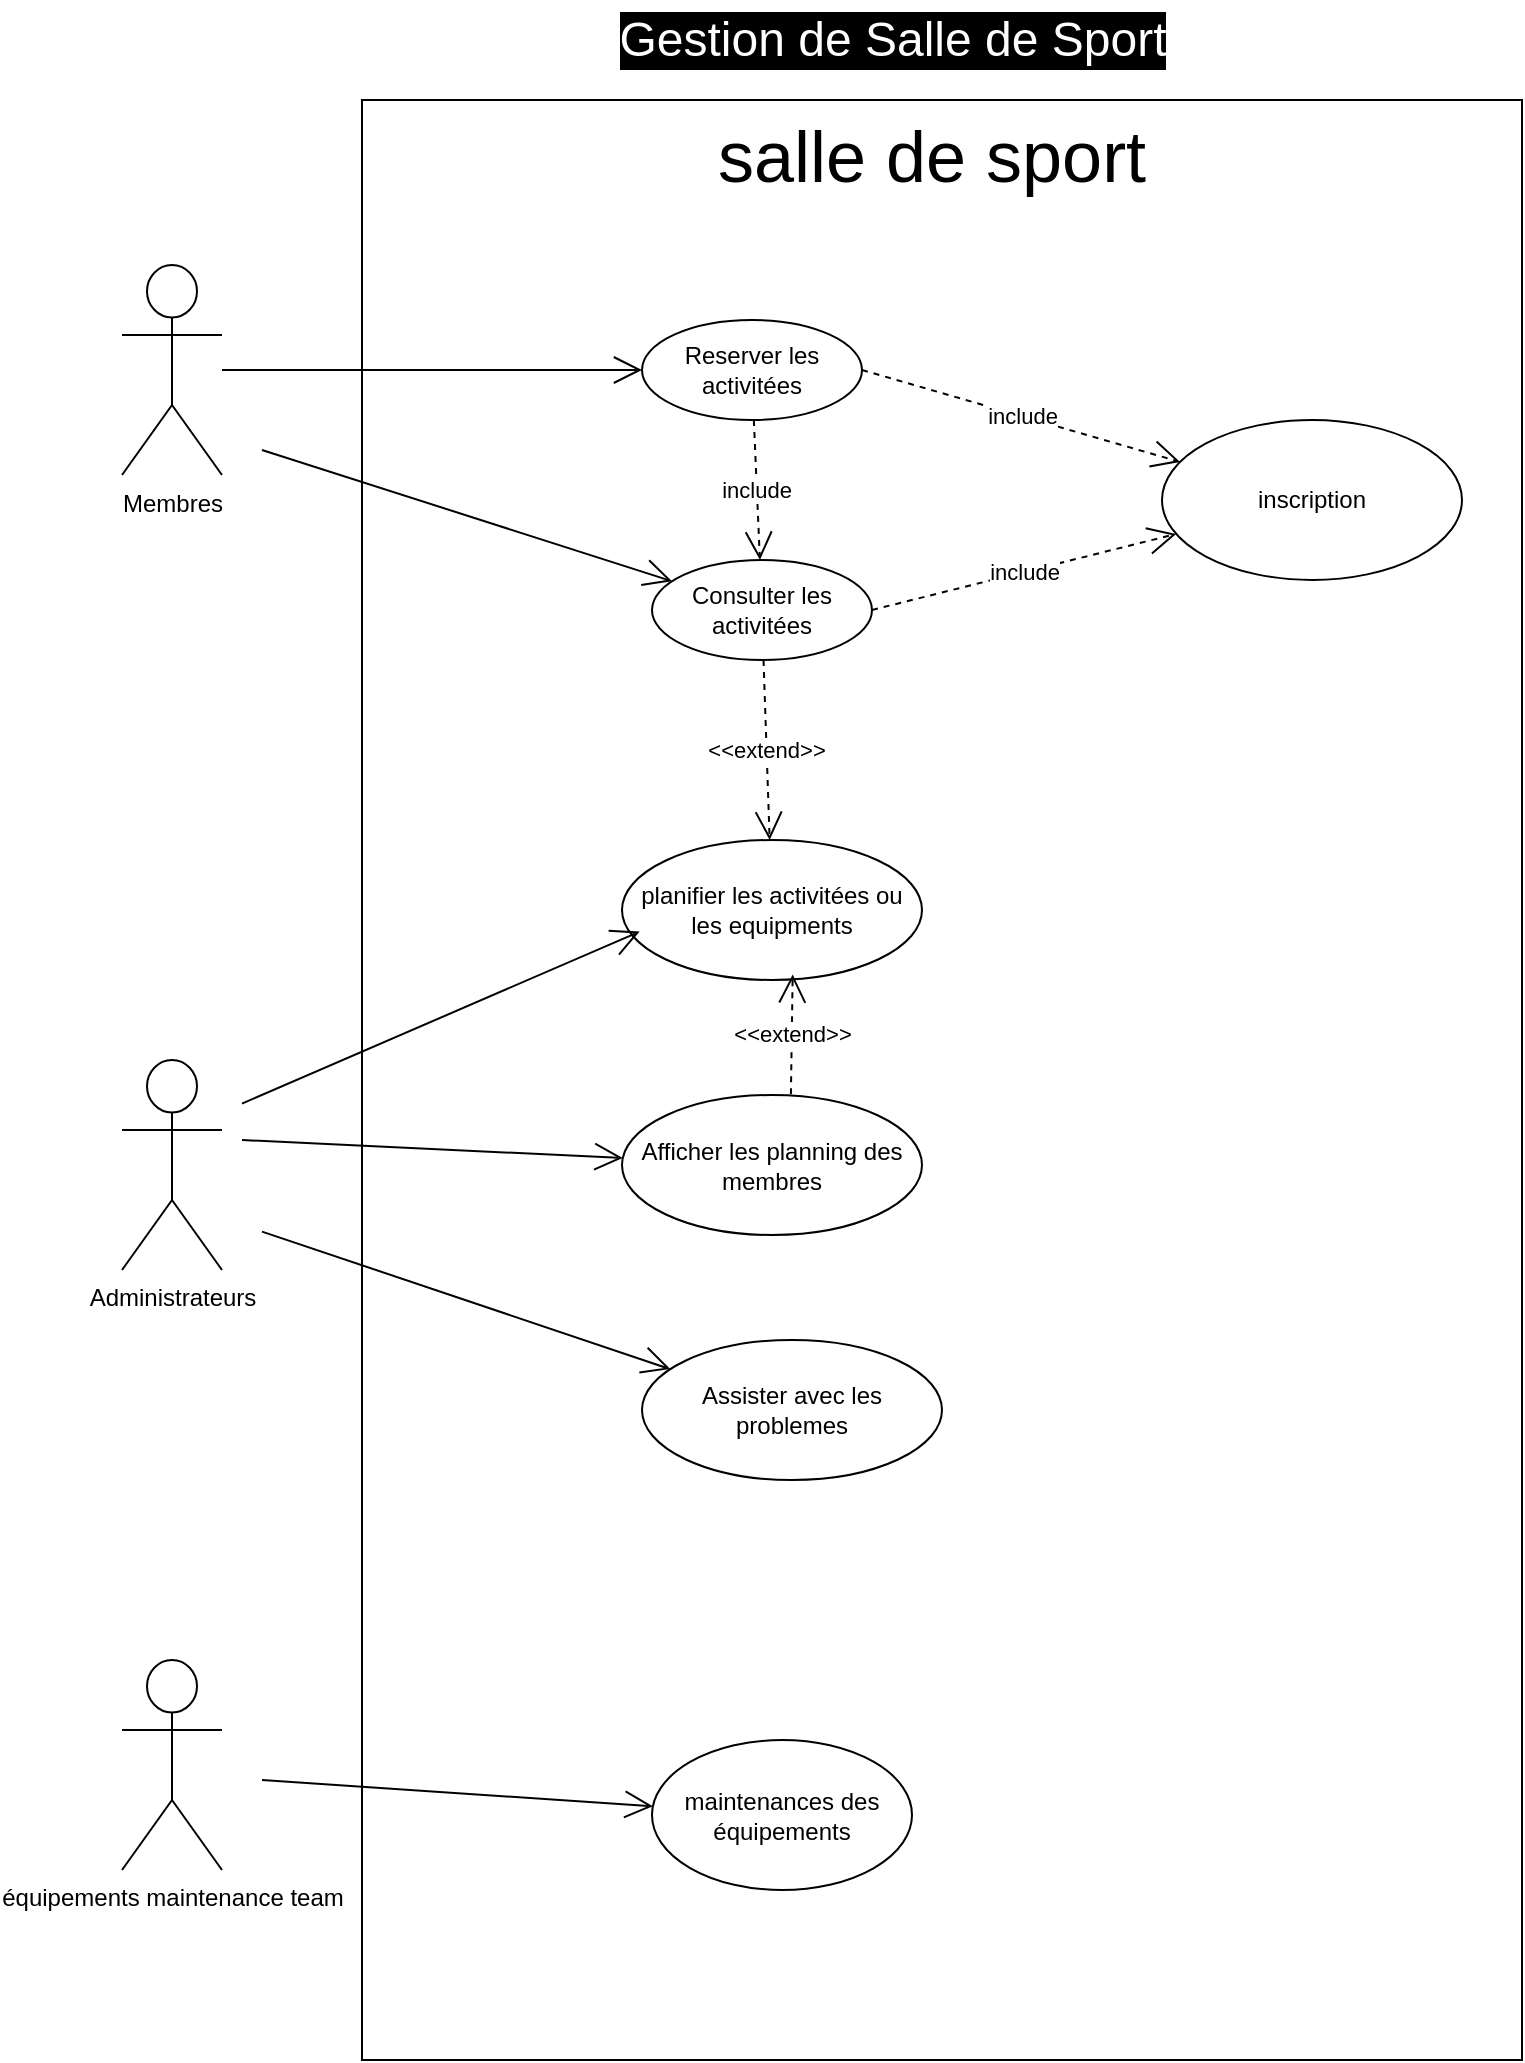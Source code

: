 <mxfile version="25.0.3">
  <diagram name="Page-1" id="EmyRBmUWxBnOAxm2vYun">
    <mxGraphModel dx="1149" dy="1673" grid="1" gridSize="10" guides="1" tooltips="1" connect="1" arrows="1" fold="1" page="1" pageScale="1" pageWidth="827" pageHeight="1169" math="0" shadow="0">
      <root>
        <mxCell id="0" />
        <mxCell id="1" parent="0" />
        <mxCell id="mCSiZ58ClOPkAgfMWmQi-1" value="Membres" style="shape=umlActor;verticalLabelPosition=bottom;verticalAlign=top;html=1;" parent="1" vertex="1">
          <mxGeometry x="110" y="122.5" width="50" height="105" as="geometry" />
        </mxCell>
        <mxCell id="mCSiZ58ClOPkAgfMWmQi-4" value="&lt;font style=&quot;font-size: 36px;&quot;&gt;salle de sport&amp;nbsp;&lt;/font&gt;" style="html=1;whiteSpace=wrap;verticalAlign=top;align=center;" parent="1" vertex="1">
          <mxGeometry x="230" y="40" width="580" height="980" as="geometry" />
        </mxCell>
        <mxCell id="mCSiZ58ClOPkAgfMWmQi-5" value="&lt;font style=&quot;font-size: 24px;&quot;&gt;Gestion de Salle de Sport&lt;/font&gt;" style="text;html=1;align=center;verticalAlign=middle;resizable=0;points=[];autosize=1;strokeColor=none;fillColor=none;labelBackgroundColor=#000000;fontColor=#FFFFFF;" parent="1" vertex="1">
          <mxGeometry x="345" y="-10" width="300" height="40" as="geometry" />
        </mxCell>
        <mxCell id="mCSiZ58ClOPkAgfMWmQi-6" value="inscription" style="ellipse;whiteSpace=wrap;html=1;" parent="1" vertex="1">
          <mxGeometry x="630" y="200" width="150" height="80" as="geometry" />
        </mxCell>
        <mxCell id="mCSiZ58ClOPkAgfMWmQi-7" value="Reserver les activitées" style="ellipse;whiteSpace=wrap;html=1;" parent="1" vertex="1">
          <mxGeometry x="370" y="150" width="110" height="50" as="geometry" />
        </mxCell>
        <mxCell id="mCSiZ58ClOPkAgfMWmQi-8" value="Consulter les activitées" style="ellipse;whiteSpace=wrap;html=1;" parent="1" vertex="1">
          <mxGeometry x="375" y="270" width="110" height="50" as="geometry" />
        </mxCell>
        <mxCell id="mCSiZ58ClOPkAgfMWmQi-13" value="" style="endArrow=open;endFill=1;endSize=12;html=1;rounded=0;" parent="1" source="mCSiZ58ClOPkAgfMWmQi-1" target="mCSiZ58ClOPkAgfMWmQi-7" edge="1">
          <mxGeometry width="160" relative="1" as="geometry">
            <mxPoint x="170" y="195" as="sourcePoint" />
            <mxPoint x="320" y="135" as="targetPoint" />
          </mxGeometry>
        </mxCell>
        <mxCell id="mCSiZ58ClOPkAgfMWmQi-15" value="" style="endArrow=open;endFill=1;endSize=12;html=1;rounded=0;" parent="1" target="mCSiZ58ClOPkAgfMWmQi-8" edge="1">
          <mxGeometry width="160" relative="1" as="geometry">
            <mxPoint x="180" y="215" as="sourcePoint" />
            <mxPoint x="340" y="215" as="targetPoint" />
          </mxGeometry>
        </mxCell>
        <mxCell id="mCSiZ58ClOPkAgfMWmQi-18" value="Administrateurs" style="shape=umlActor;verticalLabelPosition=bottom;verticalAlign=top;html=1;" parent="1" vertex="1">
          <mxGeometry x="110" y="520" width="50" height="105" as="geometry" />
        </mxCell>
        <mxCell id="mCSiZ58ClOPkAgfMWmQi-19" value="planifier les activitées ou les equipments" style="ellipse;whiteSpace=wrap;html=1;" parent="1" vertex="1">
          <mxGeometry x="360" y="410" width="150" height="70" as="geometry" />
        </mxCell>
        <mxCell id="mCSiZ58ClOPkAgfMWmQi-20" value="Afficher les planning des membres" style="ellipse;whiteSpace=wrap;html=1;" parent="1" vertex="1">
          <mxGeometry x="360" y="537.5" width="150" height="70" as="geometry" />
        </mxCell>
        <mxCell id="mCSiZ58ClOPkAgfMWmQi-21" value="Assister avec les problemes" style="ellipse;whiteSpace=wrap;html=1;" parent="1" vertex="1">
          <mxGeometry x="370" y="660" width="150" height="70" as="geometry" />
        </mxCell>
        <mxCell id="mCSiZ58ClOPkAgfMWmQi-22" value="" style="endArrow=open;endFill=1;endSize=12;html=1;rounded=0;entryX=0.059;entryY=0.654;entryDx=0;entryDy=0;entryPerimeter=0;" parent="1" target="mCSiZ58ClOPkAgfMWmQi-19" edge="1">
          <mxGeometry width="160" relative="1" as="geometry">
            <mxPoint x="170" y="541.79" as="sourcePoint" />
            <mxPoint x="330" y="541.79" as="targetPoint" />
          </mxGeometry>
        </mxCell>
        <mxCell id="mCSiZ58ClOPkAgfMWmQi-23" value="" style="endArrow=open;endFill=1;endSize=12;html=1;rounded=0;" parent="1" target="mCSiZ58ClOPkAgfMWmQi-21" edge="1">
          <mxGeometry width="160" relative="1" as="geometry">
            <mxPoint x="180" y="605.79" as="sourcePoint" />
            <mxPoint x="349" y="520" as="targetPoint" />
          </mxGeometry>
        </mxCell>
        <mxCell id="mCSiZ58ClOPkAgfMWmQi-24" value="" style="endArrow=open;endFill=1;endSize=12;html=1;rounded=0;" parent="1" target="mCSiZ58ClOPkAgfMWmQi-20" edge="1">
          <mxGeometry width="160" relative="1" as="geometry">
            <mxPoint x="170" y="560" as="sourcePoint" />
            <mxPoint x="349" y="560" as="targetPoint" />
          </mxGeometry>
        </mxCell>
        <mxCell id="mCSiZ58ClOPkAgfMWmQi-31" value="&amp;lt;&amp;lt;extend&amp;gt;&amp;gt;" style="endArrow=open;endSize=12;dashed=1;html=1;rounded=0;" parent="1" source="mCSiZ58ClOPkAgfMWmQi-8" target="mCSiZ58ClOPkAgfMWmQi-19" edge="1">
          <mxGeometry width="160" relative="1" as="geometry">
            <mxPoint x="450" y="301.667" as="sourcePoint" />
            <mxPoint x="380" y="400" as="targetPoint" />
          </mxGeometry>
        </mxCell>
        <mxCell id="xIlXQguk61hcJ1Py2HQ1-3" value="include" style="endArrow=open;endSize=12;dashed=1;html=1;rounded=0;" edge="1" parent="1" source="mCSiZ58ClOPkAgfMWmQi-7" target="mCSiZ58ClOPkAgfMWmQi-8">
          <mxGeometry width="160" relative="1" as="geometry">
            <mxPoint x="382.293" y="209.997" as="sourcePoint" />
            <mxPoint x="440" y="240" as="targetPoint" />
          </mxGeometry>
        </mxCell>
        <mxCell id="xIlXQguk61hcJ1Py2HQ1-6" value="&amp;lt;&amp;lt;extend&amp;gt;&amp;gt;" style="endArrow=open;endSize=12;dashed=1;html=1;rounded=0;exitX=0.563;exitY=-0.005;exitDx=0;exitDy=0;exitPerimeter=0;entryX=0.569;entryY=0.96;entryDx=0;entryDy=0;entryPerimeter=0;" edge="1" parent="1" source="mCSiZ58ClOPkAgfMWmQi-20" target="mCSiZ58ClOPkAgfMWmQi-19">
          <mxGeometry width="160" relative="1" as="geometry">
            <mxPoint x="488.5" y="548.117" as="sourcePoint" />
            <mxPoint x="430" y="480" as="targetPoint" />
          </mxGeometry>
        </mxCell>
        <mxCell id="xIlXQguk61hcJ1Py2HQ1-7" value="équipements maintenance team" style="shape=umlActor;verticalLabelPosition=bottom;verticalAlign=top;html=1;" vertex="1" parent="1">
          <mxGeometry x="110" y="820" width="50" height="105" as="geometry" />
        </mxCell>
        <mxCell id="xIlXQguk61hcJ1Py2HQ1-8" value="maintenances des équipements" style="ellipse;whiteSpace=wrap;html=1;" vertex="1" parent="1">
          <mxGeometry x="375" y="860" width="130" height="75" as="geometry" />
        </mxCell>
        <mxCell id="xIlXQguk61hcJ1Py2HQ1-9" value="" style="endArrow=open;endFill=1;endSize=12;html=1;rounded=0;" edge="1" parent="1" target="xIlXQguk61hcJ1Py2HQ1-8">
          <mxGeometry width="160" relative="1" as="geometry">
            <mxPoint x="180" y="880" as="sourcePoint" />
            <mxPoint x="344" y="949.21" as="targetPoint" />
          </mxGeometry>
        </mxCell>
        <mxCell id="xIlXQguk61hcJ1Py2HQ1-12" value="include" style="endArrow=open;endSize=12;dashed=1;html=1;rounded=0;exitX=1;exitY=0.5;exitDx=0;exitDy=0;" edge="1" parent="1" source="mCSiZ58ClOPkAgfMWmQi-7" target="mCSiZ58ClOPkAgfMWmQi-6">
          <mxGeometry width="160" relative="1" as="geometry">
            <mxPoint x="589.999" y="122.5" as="sourcePoint" />
            <mxPoint x="609.62" y="266.25" as="targetPoint" />
          </mxGeometry>
        </mxCell>
        <mxCell id="xIlXQguk61hcJ1Py2HQ1-14" value="include" style="endArrow=open;endSize=12;dashed=1;html=1;rounded=0;exitX=1;exitY=0.5;exitDx=0;exitDy=0;" edge="1" parent="1" source="mCSiZ58ClOPkAgfMWmQi-8" target="mCSiZ58ClOPkAgfMWmQi-6">
          <mxGeometry width="160" relative="1" as="geometry">
            <mxPoint x="550.0" y="353.86" as="sourcePoint" />
            <mxPoint x="674.697" y="122.5" as="targetPoint" />
          </mxGeometry>
        </mxCell>
      </root>
    </mxGraphModel>
  </diagram>
</mxfile>
